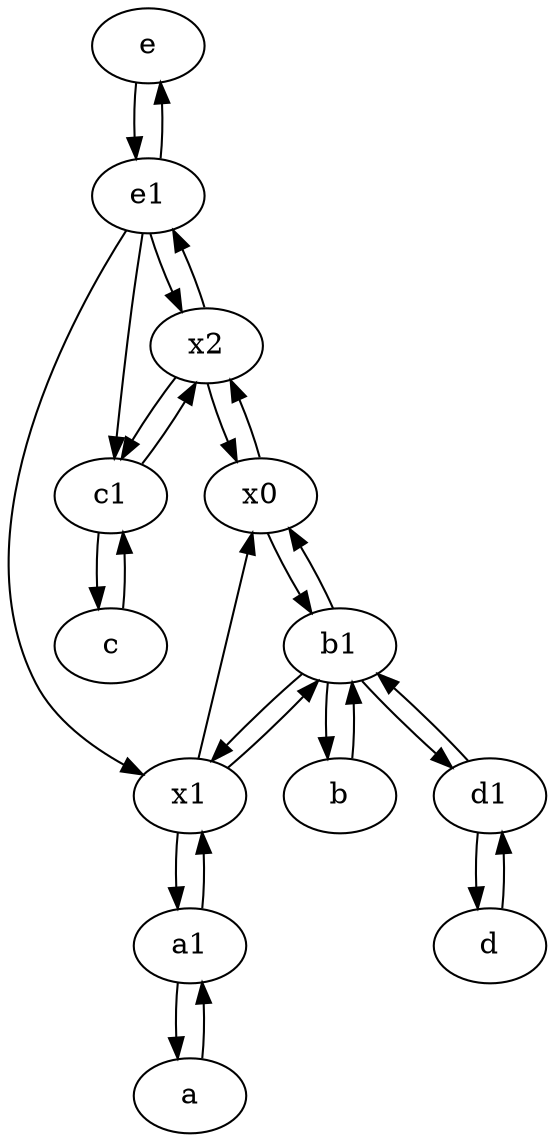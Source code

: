 digraph  {
	e [pos="30,50!"];
	a1 [pos="40,15!"];
	d [pos="20,30!"];
	b [pos="50,20!"];
	x1;
	x0;
	c1 [pos="30,15!"];
	d1 [pos="25,30!"];
	b1 [pos="45,20!"];
	a [pos="40,10!"];
	x2;
	e1 [pos="25,45!"];
	c [pos="20,10!"];
	b1 -> x0;
	x2 -> e1;
	a1 -> a;
	e1 -> x2;
	e1 -> c1;
	e1 -> x1;
	b1 -> d1;
	x2 -> x0;
	a1 -> x1;
	x2 -> c1;
	x1 -> a1;
	d1 -> d;
	d -> d1;
	a -> a1;
	c1 -> x2;
	c -> c1;
	x0 -> b1;
	b1 -> x1;
	x1 -> x0;
	b -> b1;
	e1 -> e;
	e -> e1;
	b1 -> b;
	d1 -> b1;
	x0 -> x2;
	c1 -> c;
	x1 -> b1;

	}
